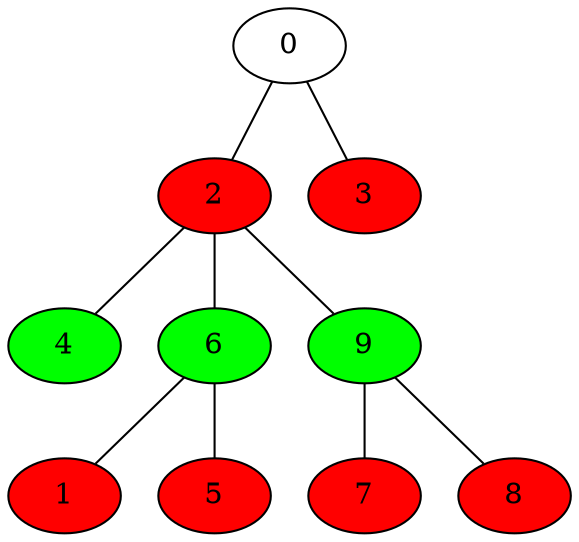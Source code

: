 graph dothi{
1 [fillcolor=red, style=filled];
2 [fillcolor=red, style=filled];
3 [fillcolor=red, style=filled];
4 [fillcolor=green, style=filled];
5 [fillcolor=red, style=filled];
6 [fillcolor=green, style=filled];
7 [fillcolor=red, style=filled];
8 [fillcolor=red, style=filled];
9 [fillcolor=green, style=filled];
0 -- 2;
0 -- 3;
2 -- 4;
2 -- 6;
2 -- 9;
6 -- 1;
6 -- 5;
9 -- 7;
9 -- 8;
}
